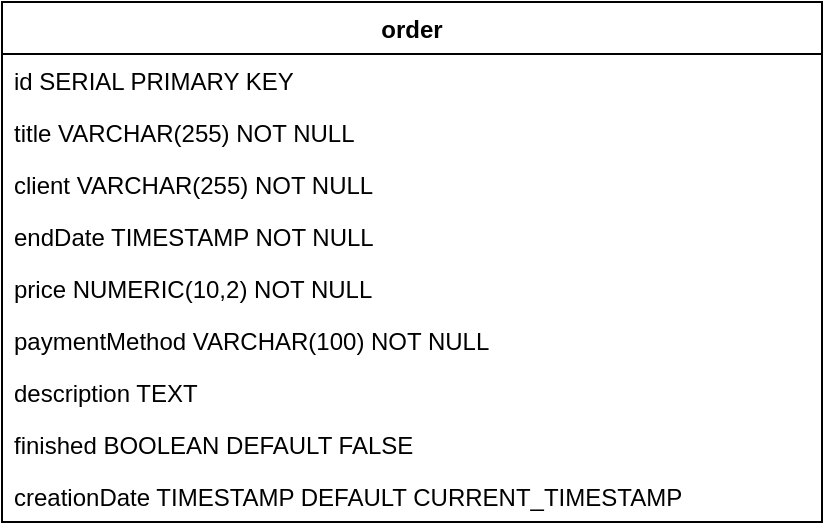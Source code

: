 <mxfile version="24.2.3" type="device">
  <diagram name="Page-1" id="CPsCwsq7ZI9gZm8ttHgF">
    <mxGraphModel dx="843" dy="800" grid="1" gridSize="10" guides="1" tooltips="1" connect="1" arrows="1" fold="1" page="1" pageScale="1" pageWidth="850" pageHeight="1100" math="0" shadow="0">
      <root>
        <mxCell id="0" />
        <mxCell id="1" parent="0" />
        <mxCell id="_ZVntchft7ffc2YqIOq7-51" value="order" style="swimlane;fontStyle=1;align=center;verticalAlign=top;childLayout=stackLayout;horizontal=1;startSize=26;horizontalStack=0;resizeParent=1;resizeParentMax=0;resizeLast=0;collapsible=1;marginBottom=0;whiteSpace=wrap;html=1;" vertex="1" parent="1">
          <mxGeometry x="110" y="140" width="410" height="260" as="geometry" />
        </mxCell>
        <mxCell id="_ZVntchft7ffc2YqIOq7-52" value="&lt;div&gt;id SERIAL PRIMARY KEY&lt;/div&gt;" style="text;strokeColor=none;fillColor=none;align=left;verticalAlign=top;spacingLeft=4;spacingRight=4;overflow=hidden;rotatable=0;points=[[0,0.5],[1,0.5]];portConstraint=eastwest;whiteSpace=wrap;html=1;" vertex="1" parent="_ZVntchft7ffc2YqIOq7-51">
          <mxGeometry y="26" width="410" height="26" as="geometry" />
        </mxCell>
        <mxCell id="_ZVntchft7ffc2YqIOq7-55" value="title VARCHAR(255) NOT NULL" style="text;strokeColor=none;fillColor=none;align=left;verticalAlign=top;spacingLeft=4;spacingRight=4;overflow=hidden;rotatable=0;points=[[0,0.5],[1,0.5]];portConstraint=eastwest;whiteSpace=wrap;html=1;" vertex="1" parent="_ZVntchft7ffc2YqIOq7-51">
          <mxGeometry y="52" width="410" height="26" as="geometry" />
        </mxCell>
        <mxCell id="_ZVntchft7ffc2YqIOq7-56" value="client VARCHAR(255) NOT NULL" style="text;strokeColor=none;fillColor=none;align=left;verticalAlign=top;spacingLeft=4;spacingRight=4;overflow=hidden;rotatable=0;points=[[0,0.5],[1,0.5]];portConstraint=eastwest;whiteSpace=wrap;html=1;" vertex="1" parent="_ZVntchft7ffc2YqIOq7-51">
          <mxGeometry y="78" width="410" height="26" as="geometry" />
        </mxCell>
        <mxCell id="_ZVntchft7ffc2YqIOq7-57" value="&lt;div&gt;endDate TIMESTAMP NOT NULL&lt;br&gt;&lt;/div&gt;" style="text;strokeColor=none;fillColor=none;align=left;verticalAlign=top;spacingLeft=4;spacingRight=4;overflow=hidden;rotatable=0;points=[[0,0.5],[1,0.5]];portConstraint=eastwest;whiteSpace=wrap;html=1;" vertex="1" parent="_ZVntchft7ffc2YqIOq7-51">
          <mxGeometry y="104" width="410" height="26" as="geometry" />
        </mxCell>
        <mxCell id="_ZVntchft7ffc2YqIOq7-58" value="price NUMERIC(10,2) NOT NULL" style="text;strokeColor=none;fillColor=none;align=left;verticalAlign=top;spacingLeft=4;spacingRight=4;overflow=hidden;rotatable=0;points=[[0,0.5],[1,0.5]];portConstraint=eastwest;whiteSpace=wrap;html=1;" vertex="1" parent="_ZVntchft7ffc2YqIOq7-51">
          <mxGeometry y="130" width="410" height="26" as="geometry" />
        </mxCell>
        <mxCell id="_ZVntchft7ffc2YqIOq7-59" value="paymentMethod VARCHAR(100) NOT NULL" style="text;strokeColor=none;fillColor=none;align=left;verticalAlign=top;spacingLeft=4;spacingRight=4;overflow=hidden;rotatable=0;points=[[0,0.5],[1,0.5]];portConstraint=eastwest;whiteSpace=wrap;html=1;" vertex="1" parent="_ZVntchft7ffc2YqIOq7-51">
          <mxGeometry y="156" width="410" height="26" as="geometry" />
        </mxCell>
        <mxCell id="_ZVntchft7ffc2YqIOq7-60" value="description TEXT" style="text;strokeColor=none;fillColor=none;align=left;verticalAlign=top;spacingLeft=4;spacingRight=4;overflow=hidden;rotatable=0;points=[[0,0.5],[1,0.5]];portConstraint=eastwest;whiteSpace=wrap;html=1;" vertex="1" parent="_ZVntchft7ffc2YqIOq7-51">
          <mxGeometry y="182" width="410" height="26" as="geometry" />
        </mxCell>
        <mxCell id="_ZVntchft7ffc2YqIOq7-61" value="finished BOOLEAN DEFAULT FALSE" style="text;strokeColor=none;fillColor=none;align=left;verticalAlign=top;spacingLeft=4;spacingRight=4;overflow=hidden;rotatable=0;points=[[0,0.5],[1,0.5]];portConstraint=eastwest;whiteSpace=wrap;html=1;" vertex="1" parent="_ZVntchft7ffc2YqIOq7-51">
          <mxGeometry y="208" width="410" height="26" as="geometry" />
        </mxCell>
        <mxCell id="_ZVntchft7ffc2YqIOq7-62" value="creationDate TIMESTAMP DEFAULT CURRENT_TIMESTAMP" style="text;strokeColor=none;fillColor=none;align=left;verticalAlign=top;spacingLeft=4;spacingRight=4;overflow=hidden;rotatable=0;points=[[0,0.5],[1,0.5]];portConstraint=eastwest;whiteSpace=wrap;html=1;" vertex="1" parent="_ZVntchft7ffc2YqIOq7-51">
          <mxGeometry y="234" width="410" height="26" as="geometry" />
        </mxCell>
      </root>
    </mxGraphModel>
  </diagram>
</mxfile>
